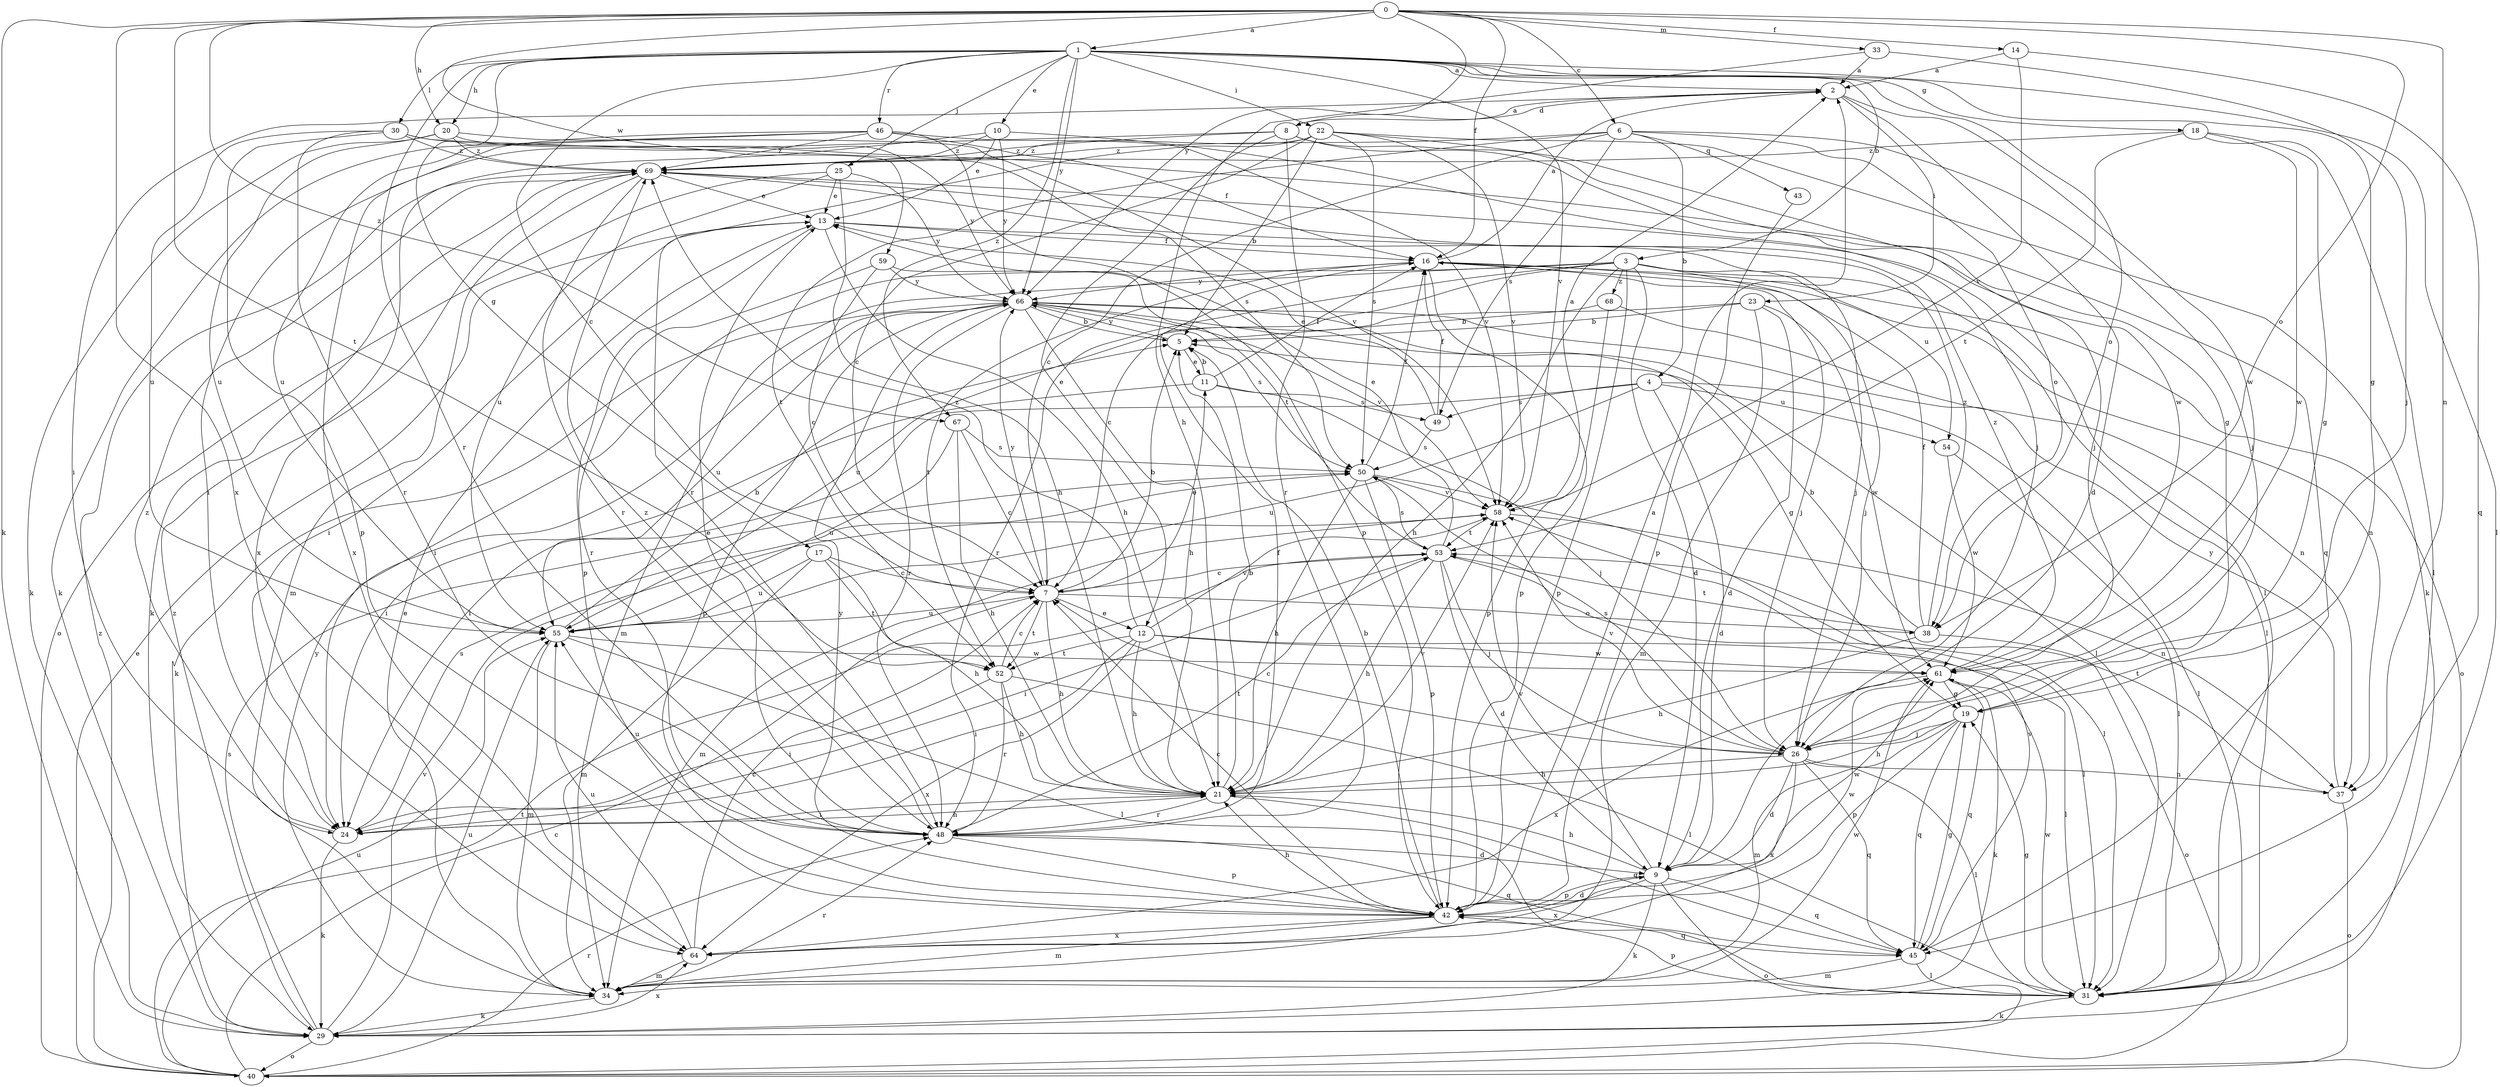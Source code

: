 strict digraph  {
0;
1;
2;
3;
4;
5;
6;
7;
8;
9;
10;
11;
12;
13;
14;
16;
17;
18;
19;
20;
21;
22;
23;
24;
25;
26;
29;
30;
31;
33;
34;
37;
38;
40;
42;
43;
45;
46;
48;
49;
50;
52;
53;
54;
55;
58;
59;
61;
64;
66;
67;
68;
69;
0 -> 1  [label=a];
0 -> 6  [label=c];
0 -> 14  [label=f];
0 -> 16  [label=f];
0 -> 20  [label=h];
0 -> 29  [label=k];
0 -> 33  [label=m];
0 -> 37  [label=n];
0 -> 38  [label=o];
0 -> 52  [label=t];
0 -> 59  [label=w];
0 -> 64  [label=x];
0 -> 66  [label=y];
0 -> 67  [label=z];
1 -> 2  [label=a];
1 -> 3  [label=b];
1 -> 7  [label=c];
1 -> 10  [label=e];
1 -> 17  [label=g];
1 -> 18  [label=g];
1 -> 19  [label=g];
1 -> 20  [label=h];
1 -> 22  [label=i];
1 -> 25  [label=j];
1 -> 30  [label=l];
1 -> 31  [label=l];
1 -> 38  [label=o];
1 -> 46  [label=r];
1 -> 48  [label=r];
1 -> 58  [label=v];
1 -> 66  [label=y];
1 -> 67  [label=z];
2 -> 8  [label=d];
2 -> 9  [label=d];
2 -> 23  [label=i];
2 -> 24  [label=i];
2 -> 61  [label=w];
3 -> 7  [label=c];
3 -> 9  [label=d];
3 -> 21  [label=h];
3 -> 24  [label=i];
3 -> 26  [label=j];
3 -> 31  [label=l];
3 -> 34  [label=m];
3 -> 42  [label=p];
3 -> 48  [label=r];
3 -> 54  [label=u];
3 -> 68  [label=z];
4 -> 9  [label=d];
4 -> 24  [label=i];
4 -> 31  [label=l];
4 -> 49  [label=s];
4 -> 54  [label=u];
4 -> 55  [label=u];
5 -> 11  [label=e];
5 -> 66  [label=y];
6 -> 4  [label=b];
6 -> 7  [label=c];
6 -> 26  [label=j];
6 -> 38  [label=o];
6 -> 43  [label=q];
6 -> 49  [label=s];
6 -> 52  [label=t];
6 -> 69  [label=z];
7 -> 5  [label=b];
7 -> 11  [label=e];
7 -> 12  [label=e];
7 -> 21  [label=h];
7 -> 38  [label=o];
7 -> 52  [label=t];
7 -> 55  [label=u];
7 -> 66  [label=y];
8 -> 2  [label=a];
8 -> 12  [label=e];
8 -> 19  [label=g];
8 -> 24  [label=i];
8 -> 48  [label=r];
8 -> 61  [label=w];
8 -> 69  [label=z];
9 -> 21  [label=h];
9 -> 29  [label=k];
9 -> 40  [label=o];
9 -> 42  [label=p];
9 -> 45  [label=q];
9 -> 58  [label=v];
9 -> 61  [label=w];
9 -> 64  [label=x];
10 -> 13  [label=e];
10 -> 26  [label=j];
10 -> 64  [label=x];
10 -> 66  [label=y];
10 -> 69  [label=z];
11 -> 5  [label=b];
11 -> 16  [label=f];
11 -> 24  [label=i];
11 -> 26  [label=j];
11 -> 49  [label=s];
12 -> 21  [label=h];
12 -> 24  [label=i];
12 -> 31  [label=l];
12 -> 52  [label=t];
12 -> 58  [label=v];
12 -> 61  [label=w];
12 -> 64  [label=x];
12 -> 69  [label=z];
13 -> 16  [label=f];
13 -> 21  [label=h];
13 -> 24  [label=i];
13 -> 26  [label=j];
13 -> 42  [label=p];
14 -> 2  [label=a];
14 -> 45  [label=q];
14 -> 58  [label=v];
16 -> 2  [label=a];
16 -> 26  [label=j];
16 -> 37  [label=n];
16 -> 40  [label=o];
16 -> 42  [label=p];
16 -> 52  [label=t];
16 -> 66  [label=y];
17 -> 7  [label=c];
17 -> 21  [label=h];
17 -> 34  [label=m];
17 -> 52  [label=t];
17 -> 55  [label=u];
18 -> 19  [label=g];
18 -> 31  [label=l];
18 -> 53  [label=t];
18 -> 61  [label=w];
18 -> 69  [label=z];
19 -> 21  [label=h];
19 -> 26  [label=j];
19 -> 34  [label=m];
19 -> 42  [label=p];
19 -> 45  [label=q];
20 -> 29  [label=k];
20 -> 55  [label=u];
20 -> 58  [label=v];
20 -> 66  [label=y];
20 -> 69  [label=z];
21 -> 5  [label=b];
21 -> 24  [label=i];
21 -> 45  [label=q];
21 -> 48  [label=r];
21 -> 58  [label=v];
22 -> 5  [label=b];
22 -> 7  [label=c];
22 -> 26  [label=j];
22 -> 29  [label=k];
22 -> 48  [label=r];
22 -> 50  [label=s];
22 -> 58  [label=v];
22 -> 69  [label=z];
23 -> 5  [label=b];
23 -> 9  [label=d];
23 -> 34  [label=m];
23 -> 55  [label=u];
23 -> 61  [label=w];
24 -> 21  [label=h];
24 -> 29  [label=k];
24 -> 50  [label=s];
24 -> 69  [label=z];
25 -> 13  [label=e];
25 -> 21  [label=h];
25 -> 40  [label=o];
25 -> 55  [label=u];
25 -> 66  [label=y];
26 -> 7  [label=c];
26 -> 9  [label=d];
26 -> 21  [label=h];
26 -> 31  [label=l];
26 -> 37  [label=n];
26 -> 45  [label=q];
26 -> 50  [label=s];
26 -> 58  [label=v];
26 -> 64  [label=x];
29 -> 40  [label=o];
29 -> 50  [label=s];
29 -> 55  [label=u];
29 -> 58  [label=v];
29 -> 64  [label=x];
29 -> 69  [label=z];
30 -> 42  [label=p];
30 -> 45  [label=q];
30 -> 48  [label=r];
30 -> 50  [label=s];
30 -> 55  [label=u];
30 -> 69  [label=z];
31 -> 19  [label=g];
31 -> 29  [label=k];
31 -> 42  [label=p];
31 -> 61  [label=w];
33 -> 2  [label=a];
33 -> 21  [label=h];
33 -> 26  [label=j];
34 -> 13  [label=e];
34 -> 29  [label=k];
34 -> 48  [label=r];
34 -> 61  [label=w];
34 -> 66  [label=y];
37 -> 40  [label=o];
37 -> 53  [label=t];
37 -> 66  [label=y];
38 -> 5  [label=b];
38 -> 16  [label=f];
38 -> 21  [label=h];
38 -> 40  [label=o];
38 -> 53  [label=t];
38 -> 69  [label=z];
40 -> 7  [label=c];
40 -> 13  [label=e];
40 -> 48  [label=r];
40 -> 53  [label=t];
40 -> 55  [label=u];
40 -> 69  [label=z];
42 -> 2  [label=a];
42 -> 5  [label=b];
42 -> 7  [label=c];
42 -> 9  [label=d];
42 -> 21  [label=h];
42 -> 34  [label=m];
42 -> 45  [label=q];
42 -> 61  [label=w];
42 -> 64  [label=x];
42 -> 66  [label=y];
43 -> 42  [label=p];
45 -> 19  [label=g];
45 -> 31  [label=l];
45 -> 34  [label=m];
45 -> 58  [label=v];
46 -> 16  [label=f];
46 -> 29  [label=k];
46 -> 42  [label=p];
46 -> 55  [label=u];
46 -> 58  [label=v];
46 -> 64  [label=x];
46 -> 69  [label=z];
48 -> 9  [label=d];
48 -> 13  [label=e];
48 -> 16  [label=f];
48 -> 42  [label=p];
48 -> 45  [label=q];
48 -> 53  [label=t];
48 -> 55  [label=u];
48 -> 69  [label=z];
49 -> 13  [label=e];
49 -> 16  [label=f];
49 -> 50  [label=s];
50 -> 16  [label=f];
50 -> 21  [label=h];
50 -> 31  [label=l];
50 -> 42  [label=p];
50 -> 58  [label=v];
52 -> 7  [label=c];
52 -> 21  [label=h];
52 -> 24  [label=i];
52 -> 31  [label=l];
52 -> 48  [label=r];
53 -> 7  [label=c];
53 -> 9  [label=d];
53 -> 13  [label=e];
53 -> 21  [label=h];
53 -> 24  [label=i];
53 -> 26  [label=j];
53 -> 31  [label=l];
53 -> 50  [label=s];
54 -> 31  [label=l];
54 -> 61  [label=w];
55 -> 5  [label=b];
55 -> 31  [label=l];
55 -> 34  [label=m];
55 -> 61  [label=w];
58 -> 2  [label=a];
58 -> 34  [label=m];
58 -> 37  [label=n];
58 -> 53  [label=t];
59 -> 7  [label=c];
59 -> 48  [label=r];
59 -> 53  [label=t];
59 -> 66  [label=y];
61 -> 19  [label=g];
61 -> 29  [label=k];
61 -> 45  [label=q];
61 -> 64  [label=x];
61 -> 69  [label=z];
64 -> 7  [label=c];
64 -> 34  [label=m];
64 -> 55  [label=u];
66 -> 5  [label=b];
66 -> 19  [label=g];
66 -> 21  [label=h];
66 -> 29  [label=k];
66 -> 31  [label=l];
66 -> 42  [label=p];
66 -> 48  [label=r];
66 -> 50  [label=s];
66 -> 55  [label=u];
66 -> 58  [label=v];
67 -> 7  [label=c];
67 -> 21  [label=h];
67 -> 50  [label=s];
67 -> 55  [label=u];
68 -> 5  [label=b];
68 -> 37  [label=n];
68 -> 42  [label=p];
69 -> 13  [label=e];
69 -> 29  [label=k];
69 -> 31  [label=l];
69 -> 34  [label=m];
69 -> 48  [label=r];
}
